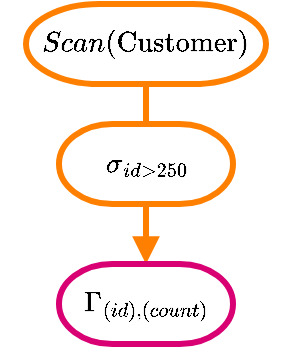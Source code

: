 <mxfile version="20.3.0" type="device"><diagram id="pneJFRrgqOqUh_DeVfs0" name="Page-1"><mxGraphModel dx="525" dy="483" grid="1" gridSize="10" guides="1" tooltips="1" connect="1" arrows="1" fold="1" page="1" pageScale="1" pageWidth="827" pageHeight="1169" math="1" shadow="0"><root><mxCell id="0"/><mxCell id="1" parent="0"/><mxCell id="AXTlsoX7_IiNMYxCwCY4-11" style="edgeStyle=orthogonalEdgeStyle;rounded=0;orthogonalLoop=1;jettySize=auto;html=1;exitX=0.5;exitY=1;exitDx=0;exitDy=0;exitPerimeter=0;entryX=0.5;entryY=0;entryDx=0;entryDy=0;entryPerimeter=0;strokeColor=#FF8000;strokeWidth=3;endArrow=none;endFill=0;" edge="1" parent="1" source="AXTlsoX7_IiNMYxCwCY4-8" target="AXTlsoX7_IiNMYxCwCY4-10"><mxGeometry relative="1" as="geometry"/></mxCell><mxCell id="AXTlsoX7_IiNMYxCwCY4-8" value="$$Scan(\text{Customer})$$" style="strokeWidth=3;html=1;shape=mxgraph.flowchart.terminator;whiteSpace=wrap;strokeColor=#FF8000;" vertex="1" parent="1"><mxGeometry x="10" y="10" width="120" height="40" as="geometry"/></mxCell><mxCell id="AXTlsoX7_IiNMYxCwCY4-13" style="edgeStyle=orthogonalEdgeStyle;rounded=0;orthogonalLoop=1;jettySize=auto;html=1;exitX=0.5;exitY=1;exitDx=0;exitDy=0;exitPerimeter=0;entryX=0.5;entryY=0;entryDx=0;entryDy=0;entryPerimeter=0;strokeColor=#FF8000;strokeWidth=3;endArrow=block;endFill=1;" edge="1" parent="1" source="AXTlsoX7_IiNMYxCwCY4-10" target="AXTlsoX7_IiNMYxCwCY4-12"><mxGeometry relative="1" as="geometry"/></mxCell><mxCell id="AXTlsoX7_IiNMYxCwCY4-10" value="$$\sigma_{id &amp;gt; 250}$$" style="strokeWidth=3;html=1;shape=mxgraph.flowchart.terminator;whiteSpace=wrap;strokeColor=#FF8000;" vertex="1" parent="1"><mxGeometry x="26.5" y="70" width="87" height="40" as="geometry"/></mxCell><mxCell id="AXTlsoX7_IiNMYxCwCY4-12" value="$$\Gamma_{(id),(count)}$$" style="strokeWidth=3;html=1;shape=mxgraph.flowchart.terminator;whiteSpace=wrap;strokeColor=#D80073;" vertex="1" parent="1"><mxGeometry x="26.5" y="140" width="87" height="40" as="geometry"/></mxCell></root></mxGraphModel></diagram></mxfile>